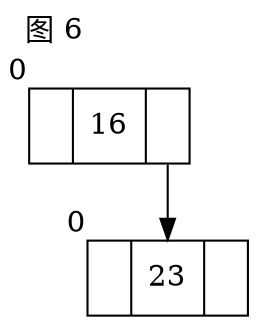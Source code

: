 digraph g{
label="图 6";
labeljust=l;
labelloc=t;
node[shape=record];

{
label="c1";
//l1[label="A1",shape="plaintext"];
n0[label="<L> | <C> 16 | <R>", xlabel=0];
n1[label="<L> | <C> 23 | <R>", xlabel=0];
n0:R->n1:C;
}

}
